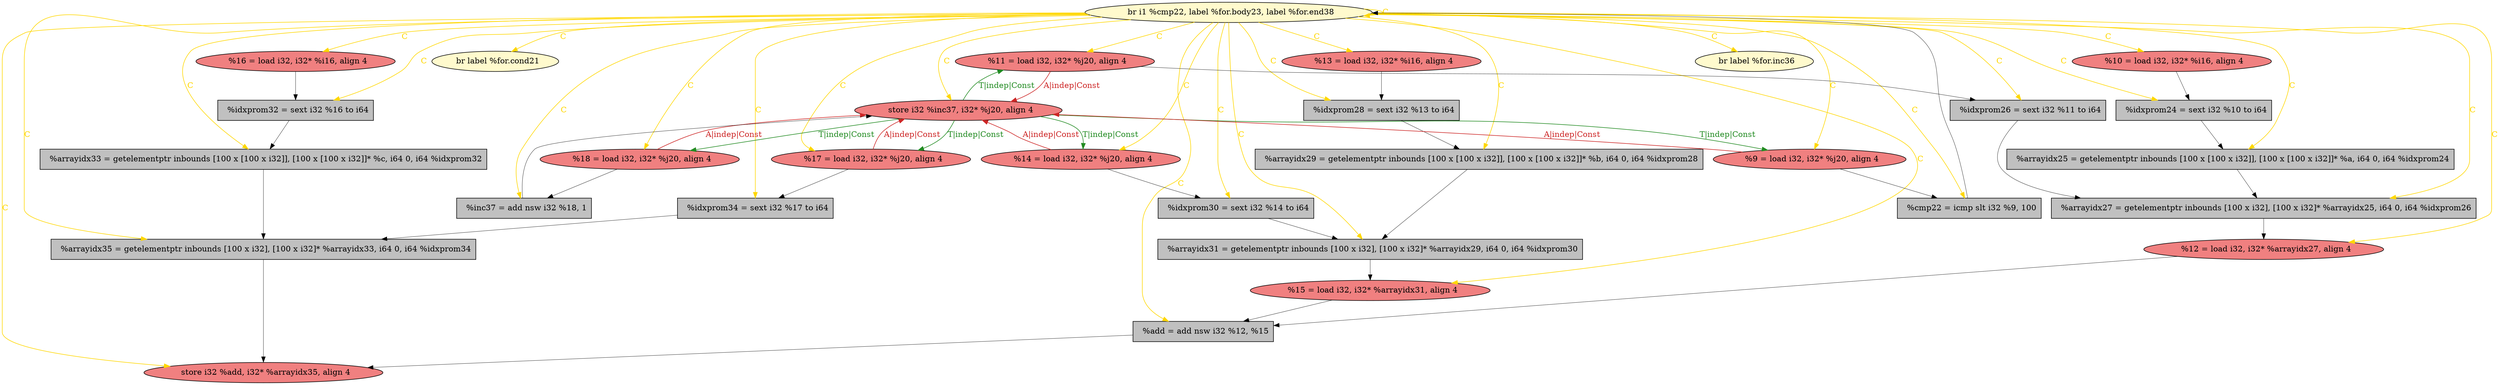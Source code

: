 
digraph G {


node947 [fillcolor=grey,label="  %idxprom32 = sext i32 %16 to i64",shape=rectangle,style=filled ]
node945 [fillcolor=lemonchiffon,label="  br i1 %cmp22, label %for.body23, label %for.end38",shape=ellipse,style=filled ]
node943 [fillcolor=lightcoral,label="  %10 = load i32, i32* %i16, align 4",shape=ellipse,style=filled ]
node944 [fillcolor=lightcoral,label="  %11 = load i32, i32* %j20, align 4",shape=ellipse,style=filled ]
node942 [fillcolor=grey,label="  %arrayidx35 = getelementptr inbounds [100 x i32], [100 x i32]* %arrayidx33, i64 0, i64 %idxprom34",shape=rectangle,style=filled ]
node940 [fillcolor=lightcoral,label="  %15 = load i32, i32* %arrayidx31, align 4",shape=ellipse,style=filled ]
node936 [fillcolor=lemonchiffon,label="  br label %for.cond21",shape=ellipse,style=filled ]
node924 [fillcolor=lightcoral,label="  store i32 %add, i32* %arrayidx35, align 4",shape=ellipse,style=filled ]
node926 [fillcolor=lightcoral,label="  %12 = load i32, i32* %arrayidx27, align 4",shape=ellipse,style=filled ]
node929 [fillcolor=grey,label="  %idxprom24 = sext i32 %10 to i64",shape=rectangle,style=filled ]
node946 [fillcolor=grey,label="  %idxprom26 = sext i32 %11 to i64",shape=rectangle,style=filled ]
node937 [fillcolor=grey,label="  %add = add nsw i32 %12, %15",shape=rectangle,style=filled ]
node922 [fillcolor=lightcoral,label="  %16 = load i32, i32* %i16, align 4",shape=ellipse,style=filled ]
node923 [fillcolor=lightcoral,label="  %14 = load i32, i32* %j20, align 4",shape=ellipse,style=filled ]
node925 [fillcolor=lightcoral,label="  store i32 %inc37, i32* %j20, align 4",shape=ellipse,style=filled ]
node939 [fillcolor=lightcoral,label="  %18 = load i32, i32* %j20, align 4",shape=ellipse,style=filled ]
node921 [fillcolor=grey,label="  %idxprom30 = sext i32 %14 to i64",shape=rectangle,style=filled ]
node941 [fillcolor=grey,label="  %inc37 = add nsw i32 %18, 1",shape=rectangle,style=filled ]
node927 [fillcolor=grey,label="  %cmp22 = icmp slt i32 %9, 100",shape=rectangle,style=filled ]
node919 [fillcolor=grey,label="  %arrayidx31 = getelementptr inbounds [100 x i32], [100 x i32]* %arrayidx29, i64 0, i64 %idxprom30",shape=rectangle,style=filled ]
node935 [fillcolor=grey,label="  %idxprom34 = sext i32 %17 to i64",shape=rectangle,style=filled ]
node931 [fillcolor=lemonchiffon,label="  br label %for.inc36",shape=ellipse,style=filled ]
node948 [fillcolor=grey,label="  %idxprom28 = sext i32 %13 to i64",shape=rectangle,style=filled ]
node920 [fillcolor=lightcoral,label="  %13 = load i32, i32* %i16, align 4",shape=ellipse,style=filled ]
node932 [fillcolor=lightcoral,label="  %9 = load i32, i32* %j20, align 4",shape=ellipse,style=filled ]
node928 [fillcolor=grey,label="  %arrayidx29 = getelementptr inbounds [100 x [100 x i32]], [100 x [100 x i32]]* %b, i64 0, i64 %idxprom28",shape=rectangle,style=filled ]
node938 [fillcolor=grey,label="  %arrayidx25 = getelementptr inbounds [100 x [100 x i32]], [100 x [100 x i32]]* %a, i64 0, i64 %idxprom24",shape=rectangle,style=filled ]
node930 [fillcolor=grey,label="  %arrayidx27 = getelementptr inbounds [100 x i32], [100 x i32]* %arrayidx25, i64 0, i64 %idxprom26",shape=rectangle,style=filled ]
node933 [fillcolor=grey,label="  %arrayidx33 = getelementptr inbounds [100 x [100 x i32]], [100 x [100 x i32]]* %c, i64 0, i64 %idxprom32",shape=rectangle,style=filled ]
node934 [fillcolor=lightcoral,label="  %17 = load i32, i32* %j20, align 4",shape=ellipse,style=filled ]

node925->node932 [style=solid,color=forestgreen,label="T|indep|Const",penwidth=1.0,fontcolor=forestgreen ]
node925->node939 [style=solid,color=forestgreen,label="T|indep|Const",penwidth=1.0,fontcolor=forestgreen ]
node925->node944 [style=solid,color=forestgreen,label="T|indep|Const",penwidth=1.0,fontcolor=forestgreen ]
node930->node926 [style=solid,color=black,label="",penwidth=0.5,fontcolor=black ]
node923->node921 [style=solid,color=black,label="",penwidth=0.5,fontcolor=black ]
node945->node929 [style=solid,color=gold,label="C",penwidth=1.0,fontcolor=gold ]
node945->node922 [style=solid,color=gold,label="C",penwidth=1.0,fontcolor=gold ]
node947->node933 [style=solid,color=black,label="",penwidth=0.5,fontcolor=black ]
node938->node930 [style=solid,color=black,label="",penwidth=0.5,fontcolor=black ]
node932->node925 [style=solid,color=firebrick3,label="A|indep|Const",penwidth=1.0,fontcolor=firebrick3 ]
node948->node928 [style=solid,color=black,label="",penwidth=0.5,fontcolor=black ]
node944->node925 [style=solid,color=firebrick3,label="A|indep|Const",penwidth=1.0,fontcolor=firebrick3 ]
node929->node938 [style=solid,color=black,label="",penwidth=0.5,fontcolor=black ]
node934->node935 [style=solid,color=black,label="",penwidth=0.5,fontcolor=black ]
node934->node925 [style=solid,color=firebrick3,label="A|indep|Const",penwidth=1.0,fontcolor=firebrick3 ]
node945->node942 [style=solid,color=gold,label="C",penwidth=1.0,fontcolor=gold ]
node927->node945 [style=solid,color=black,label="",penwidth=0.5,fontcolor=black ]
node926->node937 [style=solid,color=black,label="",penwidth=0.5,fontcolor=black ]
node945->node945 [style=solid,color=gold,label="C",penwidth=1.0,fontcolor=gold ]
node945->node927 [style=solid,color=gold,label="C",penwidth=1.0,fontcolor=gold ]
node945->node931 [style=solid,color=gold,label="C",penwidth=1.0,fontcolor=gold ]
node945->node936 [style=solid,color=gold,label="C",penwidth=1.0,fontcolor=gold ]
node945->node934 [style=solid,color=gold,label="C",penwidth=1.0,fontcolor=gold ]
node945->node939 [style=solid,color=gold,label="C",penwidth=1.0,fontcolor=gold ]
node945->node935 [style=solid,color=gold,label="C",penwidth=1.0,fontcolor=gold ]
node925->node934 [style=solid,color=forestgreen,label="T|indep|Const",penwidth=1.0,fontcolor=forestgreen ]
node945->node932 [style=solid,color=gold,label="C",penwidth=1.0,fontcolor=gold ]
node922->node947 [style=solid,color=black,label="",penwidth=0.5,fontcolor=black ]
node945->node925 [style=solid,color=gold,label="C",penwidth=1.0,fontcolor=gold ]
node945->node928 [style=solid,color=gold,label="C",penwidth=1.0,fontcolor=gold ]
node945->node947 [style=solid,color=gold,label="C",penwidth=1.0,fontcolor=gold ]
node945->node943 [style=solid,color=gold,label="C",penwidth=1.0,fontcolor=gold ]
node937->node924 [style=solid,color=black,label="",penwidth=0.5,fontcolor=black ]
node919->node940 [style=solid,color=black,label="",penwidth=0.5,fontcolor=black ]
node945->node933 [style=solid,color=gold,label="C",penwidth=1.0,fontcolor=gold ]
node942->node924 [style=solid,color=black,label="",penwidth=0.5,fontcolor=black ]
node945->node919 [style=solid,color=gold,label="C",penwidth=1.0,fontcolor=gold ]
node932->node927 [style=solid,color=black,label="",penwidth=0.5,fontcolor=black ]
node921->node919 [style=solid,color=black,label="",penwidth=0.5,fontcolor=black ]
node945->node948 [style=solid,color=gold,label="C",penwidth=1.0,fontcolor=gold ]
node945->node926 [style=solid,color=gold,label="C",penwidth=1.0,fontcolor=gold ]
node945->node924 [style=solid,color=gold,label="C",penwidth=1.0,fontcolor=gold ]
node945->node946 [style=solid,color=gold,label="C",penwidth=1.0,fontcolor=gold ]
node945->node937 [style=solid,color=gold,label="C",penwidth=1.0,fontcolor=gold ]
node945->node940 [style=solid,color=gold,label="C",penwidth=1.0,fontcolor=gold ]
node945->node923 [style=solid,color=gold,label="C",penwidth=1.0,fontcolor=gold ]
node945->node941 [style=solid,color=gold,label="C",penwidth=1.0,fontcolor=gold ]
node941->node925 [style=solid,color=black,label="",penwidth=0.5,fontcolor=black ]
node945->node944 [style=solid,color=gold,label="C",penwidth=1.0,fontcolor=gold ]
node945->node920 [style=solid,color=gold,label="C",penwidth=1.0,fontcolor=gold ]
node933->node942 [style=solid,color=black,label="",penwidth=0.5,fontcolor=black ]
node928->node919 [style=solid,color=black,label="",penwidth=0.5,fontcolor=black ]
node945->node930 [style=solid,color=gold,label="C",penwidth=1.0,fontcolor=gold ]
node923->node925 [style=solid,color=firebrick3,label="A|indep|Const",penwidth=1.0,fontcolor=firebrick3 ]
node944->node946 [style=solid,color=black,label="",penwidth=0.5,fontcolor=black ]
node925->node923 [style=solid,color=forestgreen,label="T|indep|Const",penwidth=1.0,fontcolor=forestgreen ]
node935->node942 [style=solid,color=black,label="",penwidth=0.5,fontcolor=black ]
node939->node925 [style=solid,color=firebrick3,label="A|indep|Const",penwidth=1.0,fontcolor=firebrick3 ]
node939->node941 [style=solid,color=black,label="",penwidth=0.5,fontcolor=black ]
node940->node937 [style=solid,color=black,label="",penwidth=0.5,fontcolor=black ]
node943->node929 [style=solid,color=black,label="",penwidth=0.5,fontcolor=black ]
node945->node938 [style=solid,color=gold,label="C",penwidth=1.0,fontcolor=gold ]
node945->node921 [style=solid,color=gold,label="C",penwidth=1.0,fontcolor=gold ]
node946->node930 [style=solid,color=black,label="",penwidth=0.5,fontcolor=black ]
node920->node948 [style=solid,color=black,label="",penwidth=0.5,fontcolor=black ]


}
